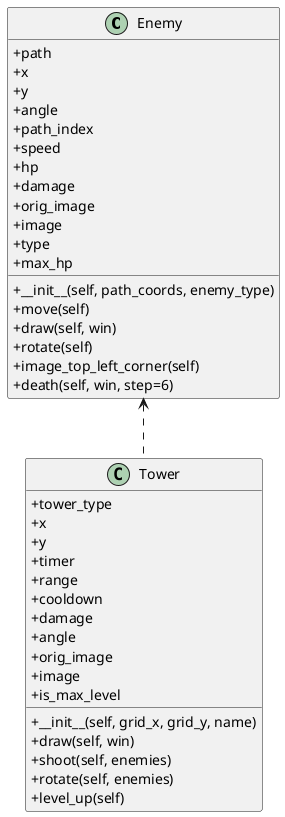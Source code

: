 @startuml Diagram klas
skinparam classAttributeIconSize 0
class Enemy {
    + path
    + x
    + y
    + angle
    + path_index
    + speed
    + hp
    + damage
    + orig_image
    + image
    + type
    + max_hp
    + __init__(self, path_coords, enemy_type)
    + move(self)
    + draw(self, win)
    + rotate(self)
    + image_top_left_corner(self)
    + death(self, win, step=6)
}

class Tower {
    + tower_type
    + x
    + y
    + timer
    + range
    + cooldown
    + damage
    + angle
    + orig_image
    + image
    + is_max_level
    + __init__(self, grid_x, grid_y, name)
    + draw(self, win)
    + shoot(self, enemies)
    + rotate(self, enemies)
    + level_up(self)
}

Enemy <.. Tower
@enduml